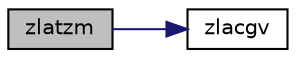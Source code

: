 digraph "zlatzm"
{
 // LATEX_PDF_SIZE
  edge [fontname="Helvetica",fontsize="10",labelfontname="Helvetica",labelfontsize="10"];
  node [fontname="Helvetica",fontsize="10",shape=record];
  rankdir="LR";
  Node1 [label="zlatzm",height=0.2,width=0.4,color="black", fillcolor="grey75", style="filled", fontcolor="black",tooltip="ZLATZM"];
  Node1 -> Node2 [color="midnightblue",fontsize="10",style="solid",fontname="Helvetica"];
  Node2 [label="zlacgv",height=0.2,width=0.4,color="black", fillcolor="white", style="filled",URL="$zlacgv_8f.html#ad2595ab7c6b89e1ff2e9d05542431719",tooltip="ZLACGV conjugates a complex vector."];
}
